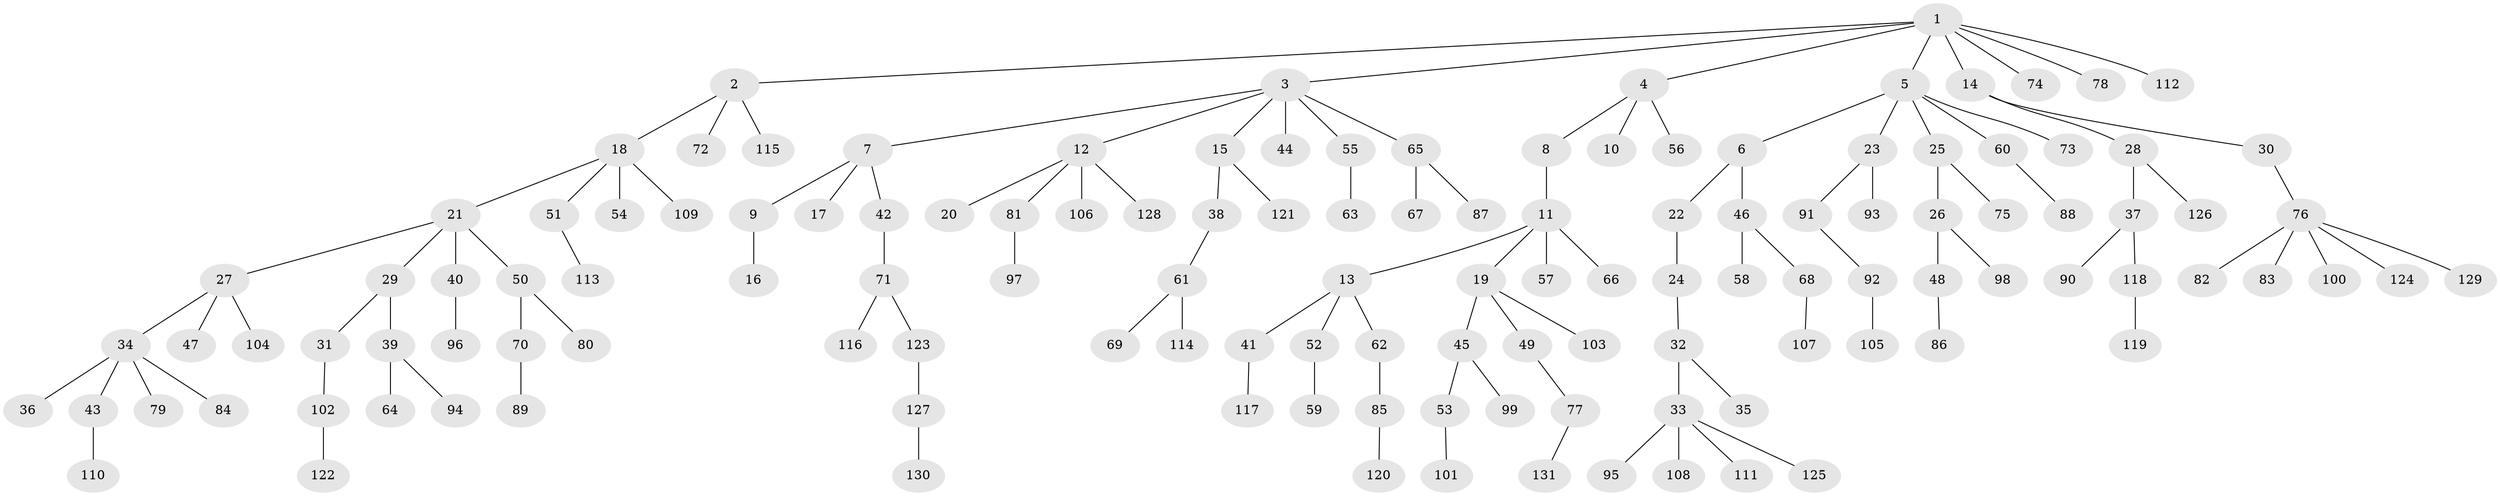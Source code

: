 // coarse degree distribution, {2: 0.30434782608695654, 3: 0.09782608695652174, 1: 0.4782608695652174, 5: 0.043478260869565216, 6: 0.021739130434782608, 4: 0.043478260869565216, 7: 0.010869565217391304}
// Generated by graph-tools (version 1.1) at 2025/37/03/04/25 23:37:25]
// undirected, 131 vertices, 130 edges
graph export_dot {
  node [color=gray90,style=filled];
  1;
  2;
  3;
  4;
  5;
  6;
  7;
  8;
  9;
  10;
  11;
  12;
  13;
  14;
  15;
  16;
  17;
  18;
  19;
  20;
  21;
  22;
  23;
  24;
  25;
  26;
  27;
  28;
  29;
  30;
  31;
  32;
  33;
  34;
  35;
  36;
  37;
  38;
  39;
  40;
  41;
  42;
  43;
  44;
  45;
  46;
  47;
  48;
  49;
  50;
  51;
  52;
  53;
  54;
  55;
  56;
  57;
  58;
  59;
  60;
  61;
  62;
  63;
  64;
  65;
  66;
  67;
  68;
  69;
  70;
  71;
  72;
  73;
  74;
  75;
  76;
  77;
  78;
  79;
  80;
  81;
  82;
  83;
  84;
  85;
  86;
  87;
  88;
  89;
  90;
  91;
  92;
  93;
  94;
  95;
  96;
  97;
  98;
  99;
  100;
  101;
  102;
  103;
  104;
  105;
  106;
  107;
  108;
  109;
  110;
  111;
  112;
  113;
  114;
  115;
  116;
  117;
  118;
  119;
  120;
  121;
  122;
  123;
  124;
  125;
  126;
  127;
  128;
  129;
  130;
  131;
  1 -- 2;
  1 -- 3;
  1 -- 4;
  1 -- 5;
  1 -- 14;
  1 -- 74;
  1 -- 78;
  1 -- 112;
  2 -- 18;
  2 -- 72;
  2 -- 115;
  3 -- 7;
  3 -- 12;
  3 -- 15;
  3 -- 44;
  3 -- 55;
  3 -- 65;
  4 -- 8;
  4 -- 10;
  4 -- 56;
  5 -- 6;
  5 -- 23;
  5 -- 25;
  5 -- 60;
  5 -- 73;
  6 -- 22;
  6 -- 46;
  7 -- 9;
  7 -- 17;
  7 -- 42;
  8 -- 11;
  9 -- 16;
  11 -- 13;
  11 -- 19;
  11 -- 57;
  11 -- 66;
  12 -- 20;
  12 -- 81;
  12 -- 106;
  12 -- 128;
  13 -- 41;
  13 -- 52;
  13 -- 62;
  14 -- 28;
  14 -- 30;
  15 -- 38;
  15 -- 121;
  18 -- 21;
  18 -- 51;
  18 -- 54;
  18 -- 109;
  19 -- 45;
  19 -- 49;
  19 -- 103;
  21 -- 27;
  21 -- 29;
  21 -- 40;
  21 -- 50;
  22 -- 24;
  23 -- 91;
  23 -- 93;
  24 -- 32;
  25 -- 26;
  25 -- 75;
  26 -- 48;
  26 -- 98;
  27 -- 34;
  27 -- 47;
  27 -- 104;
  28 -- 37;
  28 -- 126;
  29 -- 31;
  29 -- 39;
  30 -- 76;
  31 -- 102;
  32 -- 33;
  32 -- 35;
  33 -- 95;
  33 -- 108;
  33 -- 111;
  33 -- 125;
  34 -- 36;
  34 -- 43;
  34 -- 79;
  34 -- 84;
  37 -- 90;
  37 -- 118;
  38 -- 61;
  39 -- 64;
  39 -- 94;
  40 -- 96;
  41 -- 117;
  42 -- 71;
  43 -- 110;
  45 -- 53;
  45 -- 99;
  46 -- 58;
  46 -- 68;
  48 -- 86;
  49 -- 77;
  50 -- 70;
  50 -- 80;
  51 -- 113;
  52 -- 59;
  53 -- 101;
  55 -- 63;
  60 -- 88;
  61 -- 69;
  61 -- 114;
  62 -- 85;
  65 -- 67;
  65 -- 87;
  68 -- 107;
  70 -- 89;
  71 -- 116;
  71 -- 123;
  76 -- 82;
  76 -- 83;
  76 -- 100;
  76 -- 124;
  76 -- 129;
  77 -- 131;
  81 -- 97;
  85 -- 120;
  91 -- 92;
  92 -- 105;
  102 -- 122;
  118 -- 119;
  123 -- 127;
  127 -- 130;
}
